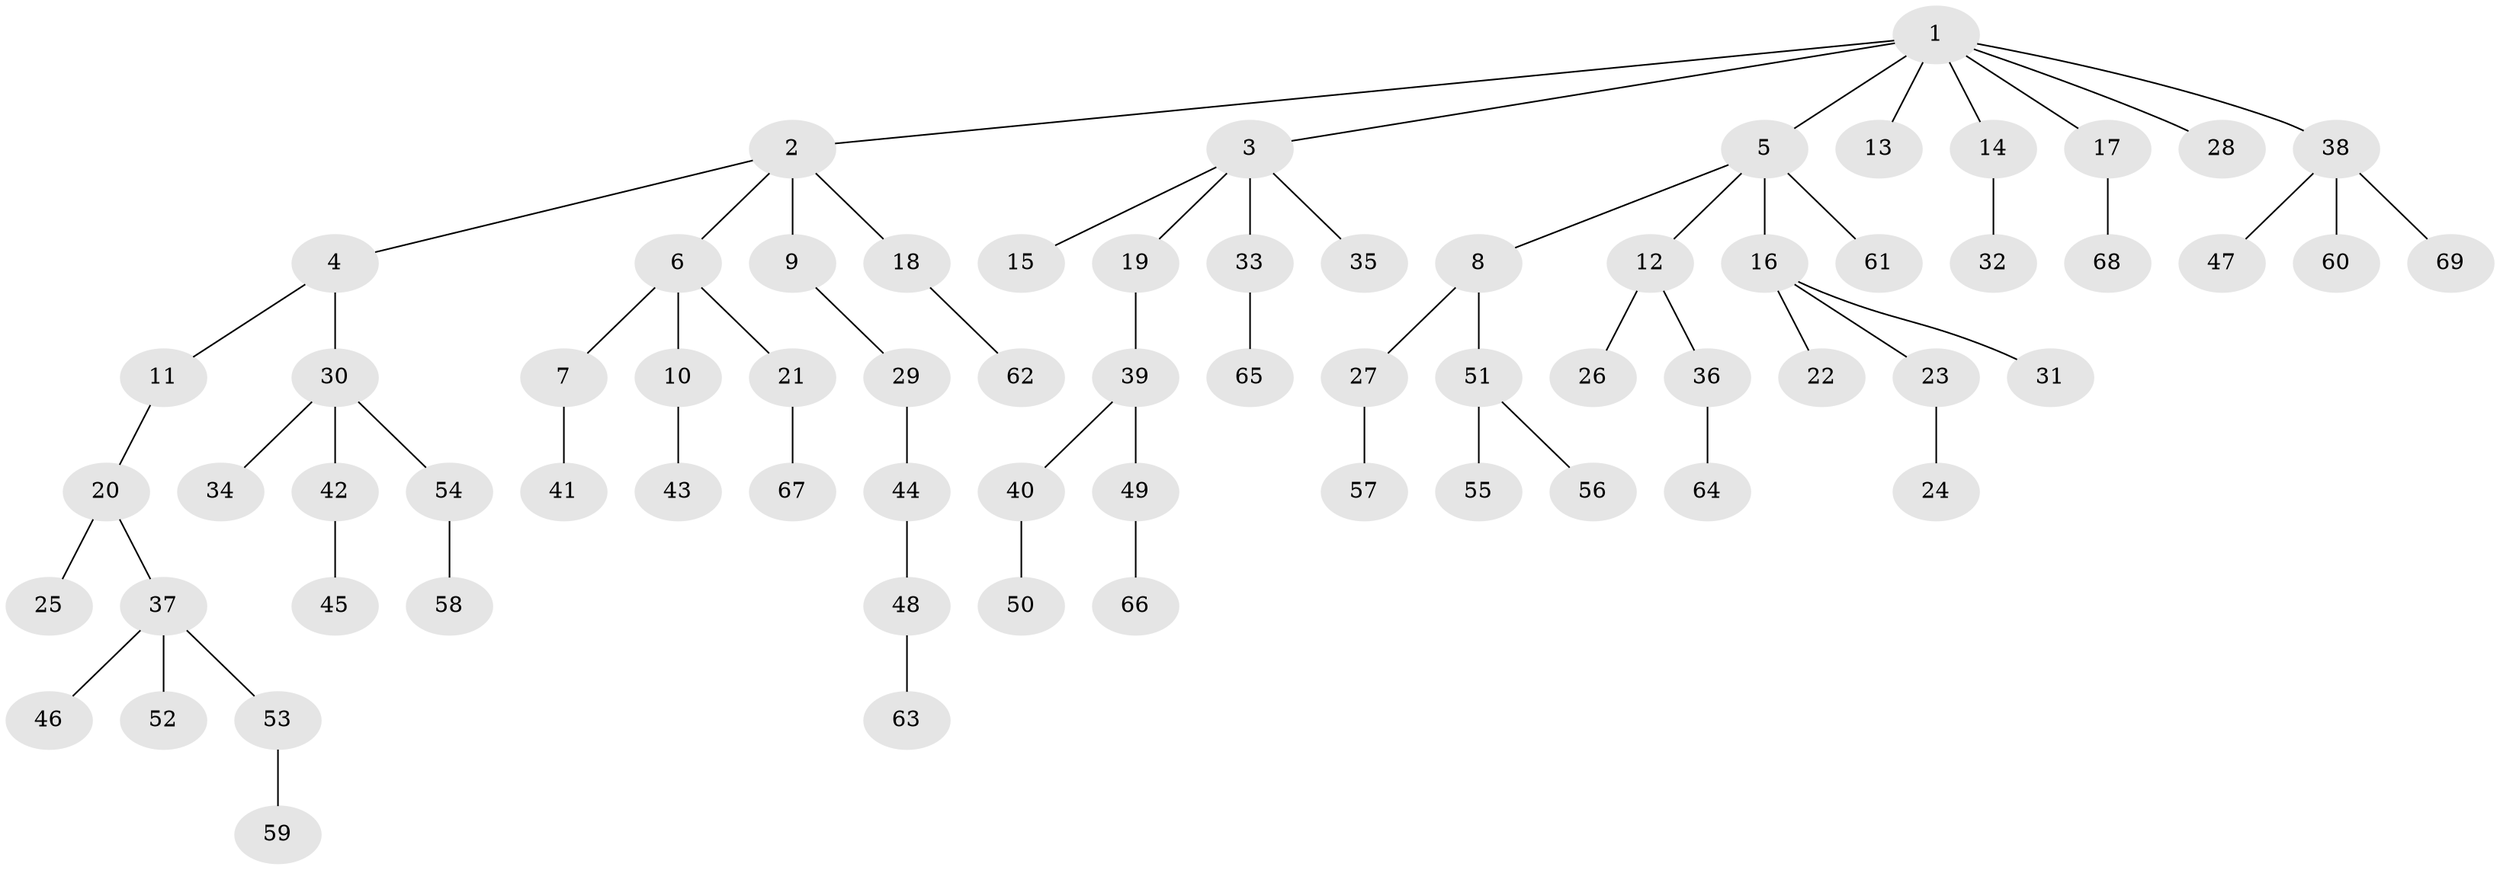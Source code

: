 // Generated by graph-tools (version 1.1) at 2025/50/03/09/25 03:50:25]
// undirected, 69 vertices, 68 edges
graph export_dot {
graph [start="1"]
  node [color=gray90,style=filled];
  1;
  2;
  3;
  4;
  5;
  6;
  7;
  8;
  9;
  10;
  11;
  12;
  13;
  14;
  15;
  16;
  17;
  18;
  19;
  20;
  21;
  22;
  23;
  24;
  25;
  26;
  27;
  28;
  29;
  30;
  31;
  32;
  33;
  34;
  35;
  36;
  37;
  38;
  39;
  40;
  41;
  42;
  43;
  44;
  45;
  46;
  47;
  48;
  49;
  50;
  51;
  52;
  53;
  54;
  55;
  56;
  57;
  58;
  59;
  60;
  61;
  62;
  63;
  64;
  65;
  66;
  67;
  68;
  69;
  1 -- 2;
  1 -- 3;
  1 -- 5;
  1 -- 13;
  1 -- 14;
  1 -- 17;
  1 -- 28;
  1 -- 38;
  2 -- 4;
  2 -- 6;
  2 -- 9;
  2 -- 18;
  3 -- 15;
  3 -- 19;
  3 -- 33;
  3 -- 35;
  4 -- 11;
  4 -- 30;
  5 -- 8;
  5 -- 12;
  5 -- 16;
  5 -- 61;
  6 -- 7;
  6 -- 10;
  6 -- 21;
  7 -- 41;
  8 -- 27;
  8 -- 51;
  9 -- 29;
  10 -- 43;
  11 -- 20;
  12 -- 26;
  12 -- 36;
  14 -- 32;
  16 -- 22;
  16 -- 23;
  16 -- 31;
  17 -- 68;
  18 -- 62;
  19 -- 39;
  20 -- 25;
  20 -- 37;
  21 -- 67;
  23 -- 24;
  27 -- 57;
  29 -- 44;
  30 -- 34;
  30 -- 42;
  30 -- 54;
  33 -- 65;
  36 -- 64;
  37 -- 46;
  37 -- 52;
  37 -- 53;
  38 -- 47;
  38 -- 60;
  38 -- 69;
  39 -- 40;
  39 -- 49;
  40 -- 50;
  42 -- 45;
  44 -- 48;
  48 -- 63;
  49 -- 66;
  51 -- 55;
  51 -- 56;
  53 -- 59;
  54 -- 58;
}
